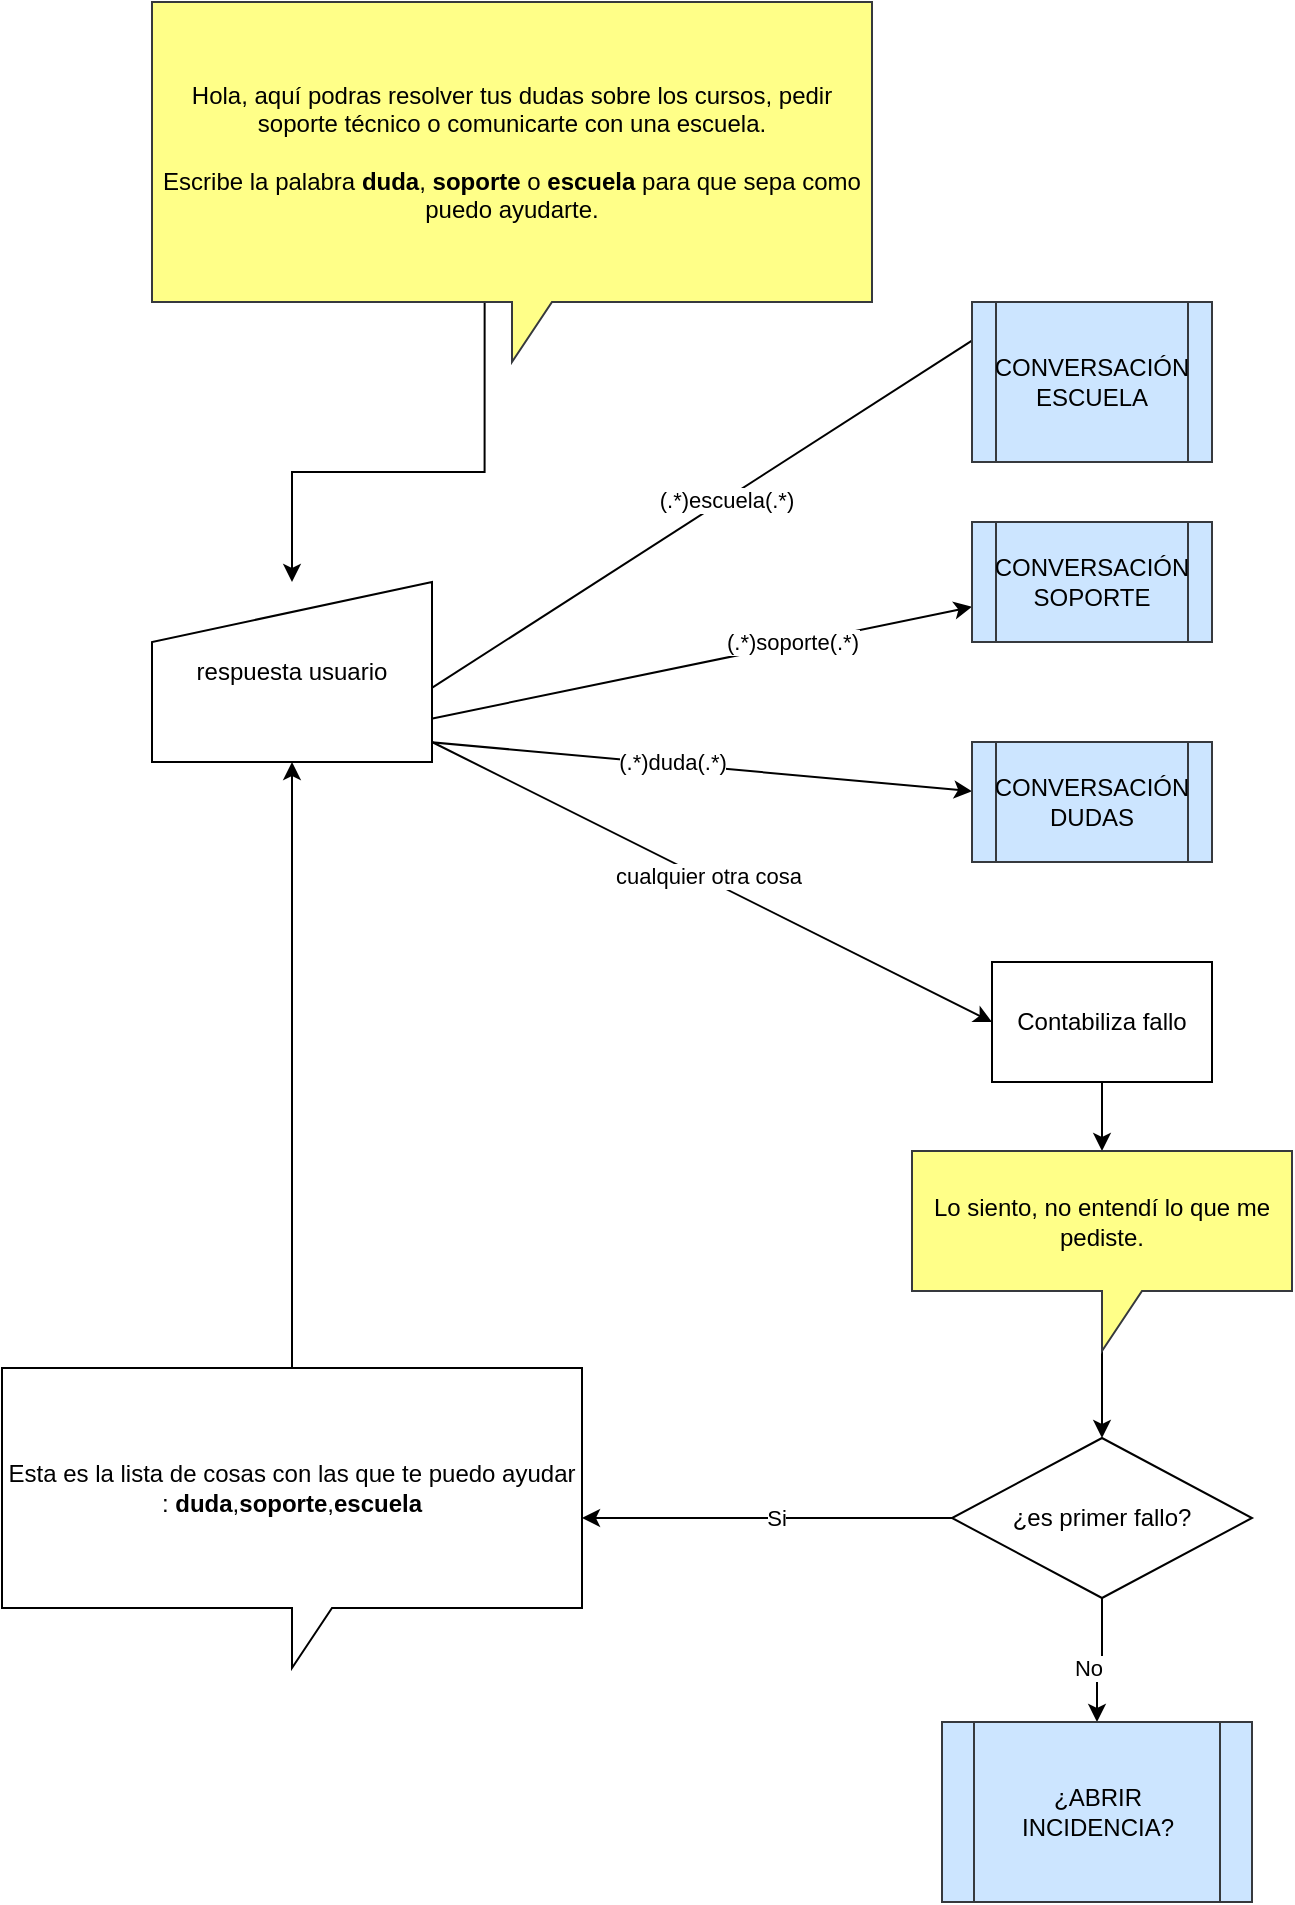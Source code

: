<mxfile version="28.0.6" pages="2">
  <diagram name="Página-1" id="MA2aR0D6-_4CbgedYhHP">
    <mxGraphModel dx="2253" dy="800" grid="1" gridSize="10" guides="1" tooltips="1" connect="1" arrows="1" fold="1" page="1" pageScale="1" pageWidth="827" pageHeight="1169" math="0" shadow="0">
      <root>
        <mxCell id="0" />
        <mxCell id="1" parent="0" />
        <mxCell id="7-lnbQ5hqL2UpC5hHmM0-52" value="" style="edgeStyle=orthogonalEdgeStyle;rounded=0;orthogonalLoop=1;jettySize=auto;html=1;exitX=0.462;exitY=0.824;exitDx=0;exitDy=0;exitPerimeter=0;" parent="1" source="7-lnbQ5hqL2UpC5hHmM0-2" target="7-lnbQ5hqL2UpC5hHmM0-51" edge="1">
          <mxGeometry relative="1" as="geometry" />
        </mxCell>
        <mxCell id="7-lnbQ5hqL2UpC5hHmM0-2" value="Hola, aquí podras resolver tus dudas sobre los cursos, pedir soporte técnico o comunicarte con una escuela.&lt;br&gt;&lt;br&gt;Escribe la palabra &lt;b&gt;duda&lt;/b&gt;, &lt;b&gt;soporte&lt;/b&gt; o &lt;b&gt;escuela&lt;/b&gt; para que sepa como puedo ayudarte." style="shape=callout;whiteSpace=wrap;html=1;perimeter=calloutPerimeter;fillColor=#ffff88;strokeColor=#36393d;" parent="1" vertex="1">
          <mxGeometry x="-740" y="10" width="360" height="180" as="geometry" />
        </mxCell>
        <mxCell id="7-lnbQ5hqL2UpC5hHmM0-3" value="" style="endArrow=classic;html=1;rounded=0;exitX=0;exitY=0.75;exitDx=0;exitDy=0;" parent="1" source="7-lnbQ5hqL2UpC5hHmM0-51" target="gEdlEobQqb-MvD6yzxbX-1" edge="1">
          <mxGeometry relative="1" as="geometry">
            <mxPoint x="-600" y="240" as="sourcePoint" />
            <mxPoint x="-740" y="550" as="targetPoint" />
            <Array as="points" />
          </mxGeometry>
        </mxCell>
        <mxCell id="7-lnbQ5hqL2UpC5hHmM0-4" value="(.*)duda(.*)" style="edgeLabel;resizable=0;html=1;;align=center;verticalAlign=middle;" parent="7-lnbQ5hqL2UpC5hHmM0-3" connectable="0" vertex="1">
          <mxGeometry relative="1" as="geometry">
            <mxPoint x="55" y="4" as="offset" />
          </mxGeometry>
        </mxCell>
        <mxCell id="7-lnbQ5hqL2UpC5hHmM0-13" value="" style="endArrow=classic;html=1;rounded=0;entryX=0.25;entryY=0;entryDx=0;entryDy=0;exitX=0.958;exitY=0.63;exitDx=0;exitDy=0;exitPerimeter=0;" parent="1" source="7-lnbQ5hqL2UpC5hHmM0-51" target="gEdlEobQqb-MvD6yzxbX-3" edge="1">
          <mxGeometry relative="1" as="geometry">
            <mxPoint x="-310" y="180" as="sourcePoint" />
            <mxPoint x="-80" y="720" as="targetPoint" />
            <Array as="points" />
          </mxGeometry>
        </mxCell>
        <mxCell id="7-lnbQ5hqL2UpC5hHmM0-14" value="(.*)escuela(.*)" style="edgeLabel;resizable=0;html=1;;align=center;verticalAlign=middle;" parent="7-lnbQ5hqL2UpC5hHmM0-13" connectable="0" vertex="1">
          <mxGeometry relative="1" as="geometry">
            <mxPoint as="offset" />
          </mxGeometry>
        </mxCell>
        <mxCell id="gEdlEobQqb-MvD6yzxbX-10" style="edgeStyle=orthogonalEdgeStyle;rounded=0;orthogonalLoop=1;jettySize=auto;html=1;" parent="1" source="7-lnbQ5hqL2UpC5hHmM0-17" target="7-lnbQ5hqL2UpC5hHmM0-51" edge="1">
          <mxGeometry relative="1" as="geometry" />
        </mxCell>
        <mxCell id="7-lnbQ5hqL2UpC5hHmM0-17" value="Esta es la lista de cosas con las que te puedo ayudar : &lt;b&gt;duda&lt;/b&gt;,&lt;b&gt;soporte&lt;/b&gt;,&lt;b&gt;escuela&lt;/b&gt;" style="shape=callout;whiteSpace=wrap;html=1;perimeter=calloutPerimeter;" parent="1" vertex="1">
          <mxGeometry x="-815" y="693" width="290" height="150" as="geometry" />
        </mxCell>
        <mxCell id="7-lnbQ5hqL2UpC5hHmM0-22" value="" style="endArrow=classic;html=1;rounded=0;entryX=0;entryY=0.5;entryDx=0;entryDy=0;" parent="1" source="7-lnbQ5hqL2UpC5hHmM0-51" target="7-lnbQ5hqL2UpC5hHmM0-41" edge="1">
          <mxGeometry relative="1" as="geometry">
            <mxPoint x="-440" y="90" as="sourcePoint" />
            <mxPoint x="-210" y="90" as="targetPoint" />
          </mxGeometry>
        </mxCell>
        <mxCell id="7-lnbQ5hqL2UpC5hHmM0-24" value="&lt;div&gt;cualquier otra cosa&lt;/div&gt;" style="edgeLabel;html=1;align=center;verticalAlign=middle;resizable=0;points=[];" parent="7-lnbQ5hqL2UpC5hHmM0-22" vertex="1" connectable="0">
          <mxGeometry x="0.033" y="-5" relative="1" as="geometry">
            <mxPoint x="-4" y="-10" as="offset" />
          </mxGeometry>
        </mxCell>
        <mxCell id="7-lnbQ5hqL2UpC5hHmM0-32" value="" style="endArrow=classic;html=1;rounded=0;exitX=0.25;exitY=1;exitDx=0;exitDy=0;" parent="1" source="7-lnbQ5hqL2UpC5hHmM0-51" target="gEdlEobQqb-MvD6yzxbX-2" edge="1">
          <mxGeometry relative="1" as="geometry">
            <mxPoint x="-450" y="390" as="sourcePoint" />
            <mxPoint x="-458.361" y="720" as="targetPoint" />
          </mxGeometry>
        </mxCell>
        <mxCell id="7-lnbQ5hqL2UpC5hHmM0-35" value="&lt;div&gt;(.*)soporte(.*)&lt;/div&gt;" style="edgeLabel;html=1;align=center;verticalAlign=middle;resizable=0;points=[];" parent="7-lnbQ5hqL2UpC5hHmM0-32" vertex="1" connectable="0">
          <mxGeometry x="0.007" y="-1" relative="1" as="geometry">
            <mxPoint x="96" y="-22" as="offset" />
          </mxGeometry>
        </mxCell>
        <mxCell id="7-lnbQ5hqL2UpC5hHmM0-44" value="" style="edgeStyle=orthogonalEdgeStyle;rounded=0;orthogonalLoop=1;jettySize=auto;html=1;" parent="1" source="7-lnbQ5hqL2UpC5hHmM0-42" target="7-lnbQ5hqL2UpC5hHmM0-17" edge="1">
          <mxGeometry relative="1" as="geometry" />
        </mxCell>
        <mxCell id="7-lnbQ5hqL2UpC5hHmM0-45" value="Si" style="edgeLabel;html=1;align=center;verticalAlign=middle;resizable=0;points=[];" parent="7-lnbQ5hqL2UpC5hHmM0-44" vertex="1" connectable="0">
          <mxGeometry x="-0.048" relative="1" as="geometry">
            <mxPoint as="offset" />
          </mxGeometry>
        </mxCell>
        <mxCell id="7-lnbQ5hqL2UpC5hHmM0-47" value="" style="edgeStyle=orthogonalEdgeStyle;rounded=0;orthogonalLoop=1;jettySize=auto;html=1;" parent="1" source="7-lnbQ5hqL2UpC5hHmM0-42" target="7-lnbQ5hqL2UpC5hHmM0-46" edge="1">
          <mxGeometry relative="1" as="geometry" />
        </mxCell>
        <mxCell id="7-lnbQ5hqL2UpC5hHmM0-48" value="&lt;div&gt;No&lt;/div&gt;" style="edgeLabel;html=1;align=center;verticalAlign=middle;resizable=0;points=[];" parent="7-lnbQ5hqL2UpC5hHmM0-47" vertex="1" connectable="0">
          <mxGeometry x="0.161" y="-5" relative="1" as="geometry">
            <mxPoint as="offset" />
          </mxGeometry>
        </mxCell>
        <mxCell id="7-lnbQ5hqL2UpC5hHmM0-42" value="¿es primer fallo?" style="rhombus;whiteSpace=wrap;html=1;" parent="1" vertex="1">
          <mxGeometry x="-340" y="728" width="150" height="80" as="geometry" />
        </mxCell>
        <mxCell id="7-lnbQ5hqL2UpC5hHmM0-46" value="¿ABRIR INCIDENCIA?" style="shape=process;whiteSpace=wrap;html=1;backgroundOutline=1;fillColor=#cce5ff;strokeColor=#36393d;" parent="1" vertex="1">
          <mxGeometry x="-345" y="870" width="155" height="90" as="geometry" />
        </mxCell>
        <mxCell id="7-lnbQ5hqL2UpC5hHmM0-51" value="respuesta usuario" style="shape=manualInput;whiteSpace=wrap;html=1;" parent="1" vertex="1">
          <mxGeometry x="-740" y="300" width="140" height="90" as="geometry" />
        </mxCell>
        <mxCell id="gEdlEobQqb-MvD6yzxbX-1" value="&lt;div&gt;CONVERSACIÓN&lt;/div&gt;&lt;div&gt;DUDAS&lt;/div&gt;" style="shape=process;whiteSpace=wrap;html=1;backgroundOutline=1;fillColor=#cce5ff;strokeColor=#36393d;" parent="1" vertex="1">
          <mxGeometry x="-330" y="380" width="120" height="60" as="geometry" />
        </mxCell>
        <mxCell id="gEdlEobQqb-MvD6yzxbX-2" value="&lt;div&gt;CONVERSACIÓN&lt;/div&gt;&lt;div&gt;SOPORTE&lt;/div&gt;" style="shape=process;whiteSpace=wrap;html=1;backgroundOutline=1;fillColor=#cce5ff;strokeColor=#36393d;" parent="1" vertex="1">
          <mxGeometry x="-330" y="270" width="120" height="60" as="geometry" />
        </mxCell>
        <mxCell id="gEdlEobQqb-MvD6yzxbX-3" value="&lt;div&gt;CONVERSACIÓN&lt;/div&gt;&lt;div&gt;ESCUELA&lt;/div&gt;" style="shape=process;whiteSpace=wrap;html=1;backgroundOutline=1;fillColor=#cce5ff;strokeColor=#36393d;" parent="1" vertex="1">
          <mxGeometry x="-330" y="160" width="120" height="80" as="geometry" />
        </mxCell>
        <mxCell id="lj4KMWl6CnwhxGyJvtvR-2" value="" style="edgeStyle=orthogonalEdgeStyle;rounded=0;orthogonalLoop=1;jettySize=auto;html=1;" edge="1" parent="1" source="7-lnbQ5hqL2UpC5hHmM0-41" target="lj4KMWl6CnwhxGyJvtvR-1">
          <mxGeometry relative="1" as="geometry" />
        </mxCell>
        <mxCell id="7-lnbQ5hqL2UpC5hHmM0-41" value="&lt;div&gt;Contabiliza fallo&lt;/div&gt;" style="rounded=0;whiteSpace=wrap;html=1;" parent="1" vertex="1">
          <mxGeometry x="-320" y="490" width="110" height="60" as="geometry" />
        </mxCell>
        <mxCell id="lj4KMWl6CnwhxGyJvtvR-3" value="" style="edgeStyle=orthogonalEdgeStyle;rounded=0;orthogonalLoop=1;jettySize=auto;html=1;" edge="1" parent="1" source="lj4KMWl6CnwhxGyJvtvR-1" target="7-lnbQ5hqL2UpC5hHmM0-42">
          <mxGeometry relative="1" as="geometry" />
        </mxCell>
        <mxCell id="lj4KMWl6CnwhxGyJvtvR-1" value="Lo siento, no entendí lo que me pediste." style="shape=callout;whiteSpace=wrap;html=1;perimeter=calloutPerimeter;fillColor=#ffff88;strokeColor=#36393d;" vertex="1" parent="1">
          <mxGeometry x="-360" y="584.5" width="190" height="100" as="geometry" />
        </mxCell>
      </root>
    </mxGraphModel>
  </diagram>
  <diagram id="lhKgUrCP-QD_mStvM5rY" name="Página-2">
    <mxGraphModel dx="3080" dy="800" grid="1" gridSize="10" guides="1" tooltips="1" connect="1" arrows="1" fold="1" page="1" pageScale="1" pageWidth="827" pageHeight="1169" math="0" shadow="0">
      <root>
        <mxCell id="0" />
        <mxCell id="1" parent="0" />
        <mxCell id="Oa6v_0sYSY0AO8pPvECi-1" value="" style="edgeStyle=orthogonalEdgeStyle;rounded=0;orthogonalLoop=1;jettySize=auto;html=1;" parent="1" source="Oa6v_0sYSY0AO8pPvECi-2" target="Oa6v_0sYSY0AO8pPvECi-7" edge="1">
          <mxGeometry relative="1" as="geometry" />
        </mxCell>
        <mxCell id="Oa6v_0sYSY0AO8pPvECi-2" value="¿Sobre que curso tienes dudas?" style="shape=callout;whiteSpace=wrap;html=1;perimeter=calloutPerimeter;fillColor=#ffff88;strokeColor=#36393d;" parent="1" vertex="1">
          <mxGeometry x="-1214.75" y="10" width="347.5" height="110" as="geometry" />
        </mxCell>
        <mxCell id="Oa6v_0sYSY0AO8pPvECi-3" value="Curso oficial" style="labelPosition=center;verticalLabelPosition=middle;align=center;html=1;shape=mxgraph.basic.button;dx=10;whiteSpace=wrap;fillColor=#ffff88;strokeColor=#36393d;" parent="1" vertex="1">
          <mxGeometry x="-1206.25" y="140" width="100" height="50" as="geometry" />
        </mxCell>
        <mxCell id="Oa6v_0sYSY0AO8pPvECi-4" value="A tu ritmo" style="labelPosition=center;verticalLabelPosition=middle;align=center;html=1;shape=mxgraph.basic.button;dx=10;whiteSpace=wrap;fillColor=#ffff88;strokeColor=#36393d;" parent="1" vertex="1">
          <mxGeometry x="-978.75" y="140" width="100" height="50" as="geometry" />
        </mxCell>
        <mxCell id="Oa6v_0sYSY0AO8pPvECi-5" value="Exam prep" style="labelPosition=center;verticalLabelPosition=middle;align=center;html=1;shape=mxgraph.basic.button;dx=10;whiteSpace=wrap;fillColor=#ffff88;strokeColor=#36393d;" parent="1" vertex="1">
          <mxGeometry x="-1083.75" y="140" width="90" height="50" as="geometry" />
        </mxCell>
        <mxCell id="Oa6v_0sYSY0AO8pPvECi-6" value="" style="edgeStyle=orthogonalEdgeStyle;rounded=0;orthogonalLoop=1;jettySize=auto;html=1;" parent="1" source="Oa6v_0sYSY0AO8pPvECi-7" target="Oa6v_0sYSY0AO8pPvECi-11" edge="1">
          <mxGeometry relative="1" as="geometry" />
        </mxCell>
        <mxCell id="Oa6v_0sYSY0AO8pPvECi-7" value="respuesta usuario" style="shape=manualInput;whiteSpace=wrap;html=1;" parent="1" vertex="1">
          <mxGeometry x="-1127.25" y="240" width="180" height="70" as="geometry" />
        </mxCell>
        <mxCell id="Oa6v_0sYSY0AO8pPvECi-8" value="" style="edgeStyle=orthogonalEdgeStyle;rounded=0;orthogonalLoop=1;jettySize=auto;html=1;" parent="1" source="Oa6v_0sYSY0AO8pPvECi-9" target="Oa6v_0sYSY0AO8pPvECi-13" edge="1">
          <mxGeometry relative="1" as="geometry">
            <mxPoint x="-1478.75" y="1290" as="targetPoint" />
          </mxGeometry>
        </mxCell>
        <mxCell id="Oa6v_0sYSY0AO8pPvECi-9" value="&lt;div&gt;&lt;p&gt;¿Y cúal es tu duda?&lt;/p&gt;&lt;/div&gt;" style="shape=callout;whiteSpace=wrap;html=1;perimeter=calloutPerimeter;fillColor=#ffff88;strokeColor=#36393d;" parent="1" vertex="1">
          <mxGeometry x="-1628.25" y="230" width="210" height="90" as="geometry" />
        </mxCell>
        <mxCell id="Oa6v_0sYSY0AO8pPvECi-10" value="" style="edgeStyle=orthogonalEdgeStyle;rounded=0;orthogonalLoop=1;jettySize=auto;html=1;" parent="1" source="Oa6v_0sYSY0AO8pPvECi-11" target="Oa6v_0sYSY0AO8pPvECi-9" edge="1">
          <mxGeometry relative="1" as="geometry" />
        </mxCell>
        <mxCell id="Oa6v_0sYSY0AO8pPvECi-11" value="guardar categoria curso" style="shape=tapeData;whiteSpace=wrap;html=1;perimeter=ellipsePerimeter;" parent="1" vertex="1">
          <mxGeometry x="-1304.75" y="235" width="80" height="80" as="geometry" />
        </mxCell>
        <mxCell id="Oa6v_0sYSY0AO8pPvECi-12" value="" style="edgeStyle=orthogonalEdgeStyle;rounded=0;orthogonalLoop=1;jettySize=auto;html=1;" parent="1" source="Oa6v_0sYSY0AO8pPvECi-13" target="Oa6v_0sYSY0AO8pPvECi-15" edge="1">
          <mxGeometry relative="1" as="geometry" />
        </mxCell>
        <mxCell id="Oa6v_0sYSY0AO8pPvECi-13" value="respuesta usuario" style="shape=manualInput;whiteSpace=wrap;html=1;" parent="1" vertex="1">
          <mxGeometry x="-1564.5" y="350" width="195.5" height="80" as="geometry" />
        </mxCell>
        <mxCell id="Oa6v_0sYSY0AO8pPvECi-14" value="" style="edgeStyle=orthogonalEdgeStyle;rounded=0;orthogonalLoop=1;jettySize=auto;html=1;entryX=0;entryY=0;entryDx=0;entryDy=25;entryPerimeter=0;" parent="1" source="Oa6v_0sYSY0AO8pPvECi-15" target="Oa6v_0sYSY0AO8pPvECi-31" edge="1">
          <mxGeometry relative="1" as="geometry" />
        </mxCell>
        <mxCell id="Oa6v_0sYSY0AO8pPvECi-15" value="guardar duda" style="shape=tapeData;whiteSpace=wrap;html=1;perimeter=ellipsePerimeter;" parent="1" vertex="1">
          <mxGeometry x="-1300" y="370" width="80" height="80" as="geometry" />
        </mxCell>
        <mxCell id="Oa6v_0sYSY0AO8pPvECi-16" value="" style="edgeStyle=orthogonalEdgeStyle;rounded=0;orthogonalLoop=1;jettySize=auto;html=1;" parent="1" source="Oa6v_0sYSY0AO8pPvECi-17" target="Oa6v_0sYSY0AO8pPvECi-21" edge="1">
          <mxGeometry relative="1" as="geometry" />
        </mxCell>
        <mxCell id="Oa6v_0sYSY0AO8pPvECi-17" value="Consulta en tablas FAQS" style="rounded=0;whiteSpace=wrap;html=1;" parent="1" vertex="1">
          <mxGeometry x="-1180" y="490.0" width="180" height="120" as="geometry" />
        </mxCell>
        <mxCell id="Oa6v_0sYSY0AO8pPvECi-18" style="edgeStyle=orthogonalEdgeStyle;rounded=0;orthogonalLoop=1;jettySize=auto;html=1;" parent="1" source="Oa6v_0sYSY0AO8pPvECi-21" target="Oa6v_0sYSY0AO8pPvECi-23" edge="1">
          <mxGeometry relative="1" as="geometry" />
        </mxCell>
        <mxCell id="Oa6v_0sYSY0AO8pPvECi-19" value="&lt;div&gt;SI&lt;/div&gt;" style="edgeLabel;html=1;align=center;verticalAlign=middle;resizable=0;points=[];" parent="Oa6v_0sYSY0AO8pPvECi-18" vertex="1" connectable="0">
          <mxGeometry x="-0.216" y="1" relative="1" as="geometry">
            <mxPoint x="1" as="offset" />
          </mxGeometry>
        </mxCell>
        <mxCell id="Oa6v_0sYSY0AO8pPvECi-20" value="NO" style="edgeStyle=orthogonalEdgeStyle;rounded=0;orthogonalLoop=1;jettySize=auto;html=1;" parent="1" source="Oa6v_0sYSY0AO8pPvECi-21" target="Oa6v_0sYSY0AO8pPvECi-28" edge="1">
          <mxGeometry relative="1" as="geometry" />
        </mxCell>
        <mxCell id="Oa6v_0sYSY0AO8pPvECi-21" value="¿Hay resultados?" style="rhombus;whiteSpace=wrap;html=1;" parent="1" vertex="1">
          <mxGeometry x="-1429.75" y="480" width="177" height="100" as="geometry" />
        </mxCell>
        <mxCell id="Oa6v_0sYSY0AO8pPvECi-22" style="edgeStyle=orthogonalEdgeStyle;rounded=0;orthogonalLoop=1;jettySize=auto;html=1;" parent="1" source="Oa6v_0sYSY0AO8pPvECi-23" target="Oa6v_0sYSY0AO8pPvECi-25" edge="1">
          <mxGeometry relative="1" as="geometry" />
        </mxCell>
        <mxCell id="Oa6v_0sYSY0AO8pPvECi-23" value="Mostrar respuesta FAQ" style="shape=callout;whiteSpace=wrap;html=1;perimeter=calloutPerimeter;" parent="1" vertex="1">
          <mxGeometry x="-1489" y="665.0" width="120" height="80" as="geometry" />
        </mxCell>
        <mxCell id="Oa6v_0sYSY0AO8pPvECi-24" style="edgeStyle=orthogonalEdgeStyle;rounded=0;orthogonalLoop=1;jettySize=auto;html=1;" parent="1" source="Oa6v_0sYSY0AO8pPvECi-25" target="Oa6v_0sYSY0AO8pPvECi-26" edge="1">
          <mxGeometry relative="1" as="geometry" />
        </mxCell>
        <mxCell id="Oa6v_0sYSY0AO8pPvECi-25" value="¿Tienes más dudas sobre #categoría_curso#? Responde si o no" style="shape=callout;whiteSpace=wrap;html=1;perimeter=calloutPerimeter;fillColor=#ffff88;strokeColor=#36393d;" parent="1" vertex="1">
          <mxGeometry x="-1464.75" y="780" width="160" height="100" as="geometry" />
        </mxCell>
        <mxCell id="wLkeEwuSeeG5g5PSkAFu-3" style="edgeStyle=orthogonalEdgeStyle;rounded=0;orthogonalLoop=1;jettySize=auto;html=1;exitX=0.433;exitY=1.057;exitDx=0;exitDy=0;exitPerimeter=0;" edge="1" parent="1" source="Oa6v_0sYSY0AO8pPvECi-26" target="Oa6v_0sYSY0AO8pPvECi-37">
          <mxGeometry relative="1" as="geometry">
            <mxPoint x="-1558.75" y="870" as="sourcePoint" />
            <mxPoint x="-1429.75" y="965" as="targetPoint" />
            <Array as="points">
              <mxPoint x="-1574" y="930" />
            </Array>
          </mxGeometry>
        </mxCell>
        <mxCell id="wLkeEwuSeeG5g5PSkAFu-4" value="NO" style="edgeLabel;html=1;align=center;verticalAlign=middle;resizable=0;points=[];" vertex="1" connectable="0" parent="wLkeEwuSeeG5g5PSkAFu-3">
          <mxGeometry x="0.148" y="-3" relative="1" as="geometry">
            <mxPoint as="offset" />
          </mxGeometry>
        </mxCell>
        <mxCell id="Oa6v_0sYSY0AO8pPvECi-26" value="&lt;div&gt;Respuesta del usuario&lt;/div&gt;" style="shape=manualInput;whiteSpace=wrap;html=1;" parent="1" vertex="1">
          <mxGeometry x="-1640" y="795" width="136" height="70" as="geometry" />
        </mxCell>
        <mxCell id="Oa6v_0sYSY0AO8pPvECi-27" style="edgeStyle=orthogonalEdgeStyle;rounded=0;orthogonalLoop=1;jettySize=auto;html=1;" parent="1" source="Oa6v_0sYSY0AO8pPvECi-28" target="Oa6v_0sYSY0AO8pPvECi-29" edge="1">
          <mxGeometry relative="1" as="geometry" />
        </mxCell>
        <mxCell id="Oa6v_0sYSY0AO8pPvECi-28" value="No encuentro nada relacionado." style="shape=callout;whiteSpace=wrap;html=1;perimeter=calloutPerimeter;fillColor=#ffff88;strokeColor=#36393d;" parent="1" vertex="1">
          <mxGeometry x="-1270" y="665" width="120" height="80" as="geometry" />
        </mxCell>
        <mxCell id="Oa6v_0sYSY0AO8pPvECi-41" value="" style="edgeStyle=orthogonalEdgeStyle;rounded=0;orthogonalLoop=1;jettySize=auto;html=1;" parent="1" source="Oa6v_0sYSY0AO8pPvECi-29" target="Oa6v_0sYSY0AO8pPvECi-40" edge="1">
          <mxGeometry relative="1" as="geometry" />
        </mxCell>
        <mxCell id="Oa6v_0sYSY0AO8pPvECi-29" value="&lt;div&gt;&amp;nbsp;¿Quieres darme tu email para que un compañero experto se ponga en contacto contigo? Escribe &lt;b&gt;si&lt;/b&gt; o &lt;b&gt;no&lt;/b&gt;&lt;/div&gt;" style="shape=callout;whiteSpace=wrap;html=1;perimeter=calloutPerimeter;fillColor=#ffff88;strokeColor=#36393d;" parent="1" vertex="1">
          <mxGeometry x="-1071.75" y="680" width="193" height="140" as="geometry" />
        </mxCell>
        <mxCell id="len8j-ash2DY0aDS-d-m-2" value="" style="edgeStyle=orthogonalEdgeStyle;rounded=0;orthogonalLoop=1;jettySize=auto;html=1;" parent="1" source="Oa6v_0sYSY0AO8pPvECi-31" target="Oa6v_0sYSY0AO8pPvECi-17" edge="1">
          <mxGeometry relative="1" as="geometry" />
        </mxCell>
        <mxCell id="Oa6v_0sYSY0AO8pPvECi-31" value="Genial, estoy buscando en el manual." style="shape=callout;whiteSpace=wrap;html=1;perimeter=calloutPerimeter;fillColor=#ffff88;strokeColor=#36393d;" parent="1" vertex="1">
          <mxGeometry x="-1150" y="390.0" width="120" height="80" as="geometry" />
        </mxCell>
        <mxCell id="Oa6v_0sYSY0AO8pPvECi-33" value="" style="edgeStyle=orthogonalEdgeStyle;rounded=0;orthogonalLoop=1;jettySize=auto;html=1;" parent="1" source="Oa6v_0sYSY0AO8pPvECi-32" target="Oa6v_0sYSY0AO8pPvECi-2" edge="1">
          <mxGeometry relative="1" as="geometry" />
        </mxCell>
        <mxCell id="Oa6v_0sYSY0AO8pPvECi-32" value="CONVERSACIÓN DUDAS" style="shape=process;whiteSpace=wrap;html=1;backgroundOutline=1;fillColor=#dae8fc;strokeColor=#6c8ebf;" parent="1" vertex="1">
          <mxGeometry x="-1600" y="30" width="193.75" height="70" as="geometry" />
        </mxCell>
        <mxCell id="Oa6v_0sYSY0AO8pPvECi-35" value="¿ABRIR INCIDENCIA?" style="shape=process;whiteSpace=wrap;html=1;backgroundOutline=1;fillColor=#cce5ff;strokeColor=#36393d;" parent="1" vertex="1">
          <mxGeometry x="-1035" y="1020" width="120" height="60" as="geometry" />
        </mxCell>
        <mxCell id="Oa6v_0sYSY0AO8pPvECi-45" value="" style="edgeStyle=orthogonalEdgeStyle;rounded=0;orthogonalLoop=1;jettySize=auto;html=1;" parent="1" source="Oa6v_0sYSY0AO8pPvECi-37" target="Oa6v_0sYSY0AO8pPvECi-39" edge="1">
          <mxGeometry relative="1" as="geometry" />
        </mxCell>
        <mxCell id="Oa6v_0sYSY0AO8pPvECi-37" value="¿Te puedo ayudar con otra cosa? Duda, soporte, escuela" style="shape=callout;whiteSpace=wrap;html=1;perimeter=calloutPerimeter;fillColor=#ffff88;strokeColor=#36393d;" parent="1" vertex="1">
          <mxGeometry x="-1410" y="890" width="120" height="80" as="geometry" />
        </mxCell>
        <mxCell id="Oa6v_0sYSY0AO8pPvECi-39" value="Fin de conversación " style="shape=offPageConnector;whiteSpace=wrap;html=1;fillColor=#cdeb8b;strokeColor=#36393d;" parent="1" vertex="1">
          <mxGeometry x="-1390" y="1030" width="80" height="80" as="geometry" />
        </mxCell>
        <mxCell id="Oa6v_0sYSY0AO8pPvECi-42" value="NO" style="edgeStyle=orthogonalEdgeStyle;rounded=0;orthogonalLoop=1;jettySize=auto;html=1;" parent="1" source="Oa6v_0sYSY0AO8pPvECi-40" target="Oa6v_0sYSY0AO8pPvECi-37" edge="1">
          <mxGeometry relative="1" as="geometry">
            <mxPoint x="-1400" y="1090" as="targetPoint" />
          </mxGeometry>
        </mxCell>
        <mxCell id="Oa6v_0sYSY0AO8pPvECi-44" value="SI" style="edgeStyle=orthogonalEdgeStyle;rounded=0;orthogonalLoop=1;jettySize=auto;html=1;" parent="1" source="Oa6v_0sYSY0AO8pPvECi-40" target="Oa6v_0sYSY0AO8pPvECi-35" edge="1">
          <mxGeometry relative="1" as="geometry" />
        </mxCell>
        <mxCell id="Oa6v_0sYSY0AO8pPvECi-40" value="&lt;div&gt;Respuesta del usuario&lt;/div&gt;" style="shape=manualInput;whiteSpace=wrap;html=1;" parent="1" vertex="1">
          <mxGeometry x="-1030" y="880" width="110" height="100" as="geometry" />
        </mxCell>
        <mxCell id="wLkeEwuSeeG5g5PSkAFu-1" style="edgeStyle=orthogonalEdgeStyle;rounded=0;orthogonalLoop=1;jettySize=auto;html=1;entryX=0.082;entryY=0.678;entryDx=0;entryDy=0;entryPerimeter=0;" edge="1" parent="1" source="Oa6v_0sYSY0AO8pPvECi-26" target="Oa6v_0sYSY0AO8pPvECi-9">
          <mxGeometry relative="1" as="geometry" />
        </mxCell>
        <mxCell id="wLkeEwuSeeG5g5PSkAFu-2" value="SI" style="edgeLabel;html=1;align=center;verticalAlign=middle;resizable=0;points=[];" vertex="1" connectable="0" parent="wLkeEwuSeeG5g5PSkAFu-1">
          <mxGeometry x="-0.24" relative="1" as="geometry">
            <mxPoint as="offset" />
          </mxGeometry>
        </mxCell>
      </root>
    </mxGraphModel>
  </diagram>
</mxfile>
